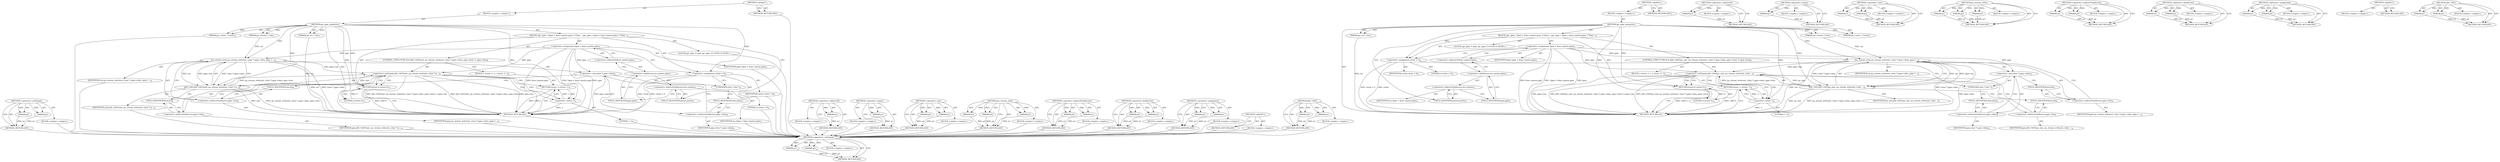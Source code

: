digraph "JAS_CAST" {
vulnerable_92 [label=<(METHOD,&lt;operator&gt;.notEquals)>];
vulnerable_93 [label=<(PARAM,p1)>];
vulnerable_94 [label=<(PARAM,p2)>];
vulnerable_95 [label=<(BLOCK,&lt;empty&gt;,&lt;empty&gt;)>];
vulnerable_96 [label=<(METHOD_RETURN,ANY)>];
vulnerable_6 [label=<(METHOD,&lt;global&gt;)<SUB>1</SUB>>];
vulnerable_7 [label=<(BLOCK,&lt;empty&gt;,&lt;empty&gt;)<SUB>1</SUB>>];
vulnerable_8 [label=<(METHOD,jpc_ppm_putparms)<SUB>1</SUB>>];
vulnerable_9 [label=<(PARAM,jpc_ms_t *ms)<SUB>1</SUB>>];
vulnerable_10 [label=<(PARAM,jpc_cstate_t *cstate)<SUB>1</SUB>>];
vulnerable_11 [label=<(PARAM,jas_stream_t *out)<SUB>1</SUB>>];
vulnerable_12 [label=<(BLOCK,{
	jpc_ppm_t *ppm = &amp;ms-&gt;parms.ppm;

 	/* Elimi...,{
	jpc_ppm_t *ppm = &amp;ms-&gt;parms.ppm;

 	/* Elimi...)<SUB>2</SUB>>];
vulnerable_13 [label="<(LOCAL,jpc_ppm_t* ppm: jpc_ppm_t*)<SUB>3</SUB>>"];
vulnerable_14 [label=<(&lt;operator&gt;.assignment,*ppm = &amp;ms-&gt;parms.ppm)<SUB>3</SUB>>];
vulnerable_15 [label=<(IDENTIFIER,ppm,*ppm = &amp;ms-&gt;parms.ppm)<SUB>3</SUB>>];
vulnerable_16 [label=<(&lt;operator&gt;.addressOf,&amp;ms-&gt;parms.ppm)<SUB>3</SUB>>];
vulnerable_17 [label=<(&lt;operator&gt;.fieldAccess,ms-&gt;parms.ppm)<SUB>3</SUB>>];
vulnerable_18 [label=<(&lt;operator&gt;.indirectFieldAccess,ms-&gt;parms)<SUB>3</SUB>>];
vulnerable_19 [label=<(IDENTIFIER,ms,*ppm = &amp;ms-&gt;parms.ppm)<SUB>3</SUB>>];
vulnerable_20 [label=<(FIELD_IDENTIFIER,parms,parms)<SUB>3</SUB>>];
vulnerable_21 [label=<(FIELD_IDENTIFIER,ppm,ppm)<SUB>3</SUB>>];
vulnerable_22 [label=<(&lt;operator&gt;.assignment,cstate = 0)<SUB>6</SUB>>];
vulnerable_23 [label=<(IDENTIFIER,cstate,cstate = 0)<SUB>6</SUB>>];
vulnerable_24 [label=<(LITERAL,0,cstate = 0)<SUB>6</SUB>>];
vulnerable_25 [label=<(CONTROL_STRUCTURE,IF,if (JAS_CAST(uint, jas_stream_write(out, (char *) ppm-&gt;data, ppm-&gt;len)) != ppm-&gt;len))<SUB>8</SUB>>];
vulnerable_26 [label=<(&lt;operator&gt;.notEquals,JAS_CAST(uint, jas_stream_write(out, (char *) p...)<SUB>8</SUB>>];
vulnerable_27 [label=<(JAS_CAST,JAS_CAST(uint, jas_stream_write(out, (char *) p...)<SUB>8</SUB>>];
vulnerable_28 [label=<(IDENTIFIER,uint,JAS_CAST(uint, jas_stream_write(out, (char *) p...)<SUB>8</SUB>>];
vulnerable_29 [label=<(jas_stream_write,jas_stream_write(out, (char *) ppm-&gt;data, ppm-&gt;...)<SUB>8</SUB>>];
vulnerable_30 [label=<(IDENTIFIER,out,jas_stream_write(out, (char *) ppm-&gt;data, ppm-&gt;...)<SUB>8</SUB>>];
vulnerable_31 [label=<(&lt;operator&gt;.cast,(char *) ppm-&gt;data)<SUB>8</SUB>>];
vulnerable_32 [label=<(UNKNOWN,char *,char *)<SUB>8</SUB>>];
vulnerable_33 [label=<(&lt;operator&gt;.indirectFieldAccess,ppm-&gt;data)<SUB>8</SUB>>];
vulnerable_34 [label=<(IDENTIFIER,ppm,(char *) ppm-&gt;data)<SUB>8</SUB>>];
vulnerable_35 [label=<(FIELD_IDENTIFIER,data,data)<SUB>8</SUB>>];
vulnerable_36 [label=<(&lt;operator&gt;.indirectFieldAccess,ppm-&gt;len)<SUB>8</SUB>>];
vulnerable_37 [label=<(IDENTIFIER,ppm,jas_stream_write(out, (char *) ppm-&gt;data, ppm-&gt;...)<SUB>8</SUB>>];
vulnerable_38 [label=<(FIELD_IDENTIFIER,len,len)<SUB>8</SUB>>];
vulnerable_39 [label=<(&lt;operator&gt;.indirectFieldAccess,ppm-&gt;len)<SUB>8</SUB>>];
vulnerable_40 [label=<(IDENTIFIER,ppm,JAS_CAST(uint, jas_stream_write(out, (char *) p...)<SUB>8</SUB>>];
vulnerable_41 [label=<(FIELD_IDENTIFIER,len,len)<SUB>8</SUB>>];
vulnerable_42 [label=<(BLOCK,{
 		return -1;
 	},{
 		return -1;
 	})<SUB>8</SUB>>];
vulnerable_43 [label=<(RETURN,return -1;,return -1;)<SUB>9</SUB>>];
vulnerable_44 [label=<(&lt;operator&gt;.minus,-1)<SUB>9</SUB>>];
vulnerable_45 [label=<(LITERAL,1,-1)<SUB>9</SUB>>];
vulnerable_46 [label=<(RETURN,return 0;,return 0;)<SUB>11</SUB>>];
vulnerable_47 [label=<(LITERAL,0,return 0;)<SUB>11</SUB>>];
vulnerable_48 [label=<(METHOD_RETURN,int)<SUB>1</SUB>>];
vulnerable_50 [label=<(METHOD_RETURN,ANY)<SUB>1</SUB>>];
vulnerable_78 [label=<(METHOD,&lt;operator&gt;.addressOf)>];
vulnerable_79 [label=<(PARAM,p1)>];
vulnerable_80 [label=<(BLOCK,&lt;empty&gt;,&lt;empty&gt;)>];
vulnerable_81 [label=<(METHOD_RETURN,ANY)>];
vulnerable_113 [label=<(METHOD,&lt;operator&gt;.minus)>];
vulnerable_114 [label=<(PARAM,p1)>];
vulnerable_115 [label=<(BLOCK,&lt;empty&gt;,&lt;empty&gt;)>];
vulnerable_116 [label=<(METHOD_RETURN,ANY)>];
vulnerable_108 [label=<(METHOD,&lt;operator&gt;.cast)>];
vulnerable_109 [label=<(PARAM,p1)>];
vulnerable_110 [label=<(PARAM,p2)>];
vulnerable_111 [label=<(BLOCK,&lt;empty&gt;,&lt;empty&gt;)>];
vulnerable_112 [label=<(METHOD_RETURN,ANY)>];
vulnerable_102 [label=<(METHOD,jas_stream_write)>];
vulnerable_103 [label=<(PARAM,p1)>];
vulnerable_104 [label=<(PARAM,p2)>];
vulnerable_105 [label=<(PARAM,p3)>];
vulnerable_106 [label=<(BLOCK,&lt;empty&gt;,&lt;empty&gt;)>];
vulnerable_107 [label=<(METHOD_RETURN,ANY)>];
vulnerable_87 [label=<(METHOD,&lt;operator&gt;.indirectFieldAccess)>];
vulnerable_88 [label=<(PARAM,p1)>];
vulnerable_89 [label=<(PARAM,p2)>];
vulnerable_90 [label=<(BLOCK,&lt;empty&gt;,&lt;empty&gt;)>];
vulnerable_91 [label=<(METHOD_RETURN,ANY)>];
vulnerable_82 [label=<(METHOD,&lt;operator&gt;.fieldAccess)>];
vulnerable_83 [label=<(PARAM,p1)>];
vulnerable_84 [label=<(PARAM,p2)>];
vulnerable_85 [label=<(BLOCK,&lt;empty&gt;,&lt;empty&gt;)>];
vulnerable_86 [label=<(METHOD_RETURN,ANY)>];
vulnerable_73 [label=<(METHOD,&lt;operator&gt;.assignment)>];
vulnerable_74 [label=<(PARAM,p1)>];
vulnerable_75 [label=<(PARAM,p2)>];
vulnerable_76 [label=<(BLOCK,&lt;empty&gt;,&lt;empty&gt;)>];
vulnerable_77 [label=<(METHOD_RETURN,ANY)>];
vulnerable_67 [label=<(METHOD,&lt;global&gt;)<SUB>1</SUB>>];
vulnerable_68 [label=<(BLOCK,&lt;empty&gt;,&lt;empty&gt;)>];
vulnerable_69 [label=<(METHOD_RETURN,ANY)>];
vulnerable_97 [label=<(METHOD,JAS_CAST)>];
vulnerable_98 [label=<(PARAM,p1)>];
vulnerable_99 [label=<(PARAM,p2)>];
vulnerable_100 [label=<(BLOCK,&lt;empty&gt;,&lt;empty&gt;)>];
vulnerable_101 [label=<(METHOD_RETURN,ANY)>];
fixed_92 [label=<(METHOD,&lt;operator&gt;.notEquals)>];
fixed_93 [label=<(PARAM,p1)>];
fixed_94 [label=<(PARAM,p2)>];
fixed_95 [label=<(BLOCK,&lt;empty&gt;,&lt;empty&gt;)>];
fixed_96 [label=<(METHOD_RETURN,ANY)>];
fixed_6 [label=<(METHOD,&lt;global&gt;)<SUB>1</SUB>>];
fixed_7 [label=<(BLOCK,&lt;empty&gt;,&lt;empty&gt;)<SUB>1</SUB>>];
fixed_8 [label=<(METHOD,jpc_ppm_putparms)<SUB>1</SUB>>];
fixed_9 [label=<(PARAM,jpc_ms_t *ms)<SUB>1</SUB>>];
fixed_10 [label=<(PARAM,jpc_cstate_t *cstate)<SUB>1</SUB>>];
fixed_11 [label=<(PARAM,jas_stream_t *out)<SUB>1</SUB>>];
fixed_12 [label=<(BLOCK,{
	jpc_ppm_t *ppm = &amp;ms-&gt;parms.ppm;

 	/* Elimi...,{
	jpc_ppm_t *ppm = &amp;ms-&gt;parms.ppm;

 	/* Elimi...)<SUB>2</SUB>>];
fixed_13 [label="<(LOCAL,jpc_ppm_t* ppm: jpc_ppm_t*)<SUB>3</SUB>>"];
fixed_14 [label=<(&lt;operator&gt;.assignment,*ppm = &amp;ms-&gt;parms.ppm)<SUB>3</SUB>>];
fixed_15 [label=<(IDENTIFIER,ppm,*ppm = &amp;ms-&gt;parms.ppm)<SUB>3</SUB>>];
fixed_16 [label=<(&lt;operator&gt;.addressOf,&amp;ms-&gt;parms.ppm)<SUB>3</SUB>>];
fixed_17 [label=<(&lt;operator&gt;.fieldAccess,ms-&gt;parms.ppm)<SUB>3</SUB>>];
fixed_18 [label=<(&lt;operator&gt;.indirectFieldAccess,ms-&gt;parms)<SUB>3</SUB>>];
fixed_19 [label=<(IDENTIFIER,ms,*ppm = &amp;ms-&gt;parms.ppm)<SUB>3</SUB>>];
fixed_20 [label=<(FIELD_IDENTIFIER,parms,parms)<SUB>3</SUB>>];
fixed_21 [label=<(FIELD_IDENTIFIER,ppm,ppm)<SUB>3</SUB>>];
fixed_22 [label=<(&lt;operator&gt;.assignment,cstate = 0)<SUB>6</SUB>>];
fixed_23 [label=<(IDENTIFIER,cstate,cstate = 0)<SUB>6</SUB>>];
fixed_24 [label=<(LITERAL,0,cstate = 0)<SUB>6</SUB>>];
fixed_25 [label=<(CONTROL_STRUCTURE,IF,if (JAS_CAST(jas_uint, jas_stream_write(out, (char *) ppm-&gt;data, ppm-&gt;len)) != ppm-&gt;len))<SUB>8</SUB>>];
fixed_26 [label=<(&lt;operator&gt;.notEquals,JAS_CAST(jas_uint, jas_stream_write(out, (char ...)<SUB>8</SUB>>];
fixed_27 [label=<(JAS_CAST,JAS_CAST(jas_uint, jas_stream_write(out, (char ...)<SUB>8</SUB>>];
fixed_28 [label=<(IDENTIFIER,jas_uint,JAS_CAST(jas_uint, jas_stream_write(out, (char ...)<SUB>8</SUB>>];
fixed_29 [label=<(jas_stream_write,jas_stream_write(out, (char *) ppm-&gt;data, ppm-&gt;...)<SUB>8</SUB>>];
fixed_30 [label=<(IDENTIFIER,out,jas_stream_write(out, (char *) ppm-&gt;data, ppm-&gt;...)<SUB>8</SUB>>];
fixed_31 [label=<(&lt;operator&gt;.cast,(char *) ppm-&gt;data)<SUB>8</SUB>>];
fixed_32 [label=<(UNKNOWN,char *,char *)<SUB>8</SUB>>];
fixed_33 [label=<(&lt;operator&gt;.indirectFieldAccess,ppm-&gt;data)<SUB>8</SUB>>];
fixed_34 [label=<(IDENTIFIER,ppm,(char *) ppm-&gt;data)<SUB>8</SUB>>];
fixed_35 [label=<(FIELD_IDENTIFIER,data,data)<SUB>8</SUB>>];
fixed_36 [label=<(&lt;operator&gt;.indirectFieldAccess,ppm-&gt;len)<SUB>8</SUB>>];
fixed_37 [label=<(IDENTIFIER,ppm,jas_stream_write(out, (char *) ppm-&gt;data, ppm-&gt;...)<SUB>8</SUB>>];
fixed_38 [label=<(FIELD_IDENTIFIER,len,len)<SUB>8</SUB>>];
fixed_39 [label=<(&lt;operator&gt;.indirectFieldAccess,ppm-&gt;len)<SUB>8</SUB>>];
fixed_40 [label=<(IDENTIFIER,ppm,JAS_CAST(jas_uint, jas_stream_write(out, (char ...)<SUB>8</SUB>>];
fixed_41 [label=<(FIELD_IDENTIFIER,len,len)<SUB>8</SUB>>];
fixed_42 [label=<(BLOCK,{
 		return -1;
 	},{
 		return -1;
 	})<SUB>8</SUB>>];
fixed_43 [label=<(RETURN,return -1;,return -1;)<SUB>9</SUB>>];
fixed_44 [label=<(&lt;operator&gt;.minus,-1)<SUB>9</SUB>>];
fixed_45 [label=<(LITERAL,1,-1)<SUB>9</SUB>>];
fixed_46 [label=<(RETURN,return 0;,return 0;)<SUB>11</SUB>>];
fixed_47 [label=<(LITERAL,0,return 0;)<SUB>11</SUB>>];
fixed_48 [label=<(METHOD_RETURN,int)<SUB>1</SUB>>];
fixed_50 [label=<(METHOD_RETURN,ANY)<SUB>1</SUB>>];
fixed_78 [label=<(METHOD,&lt;operator&gt;.addressOf)>];
fixed_79 [label=<(PARAM,p1)>];
fixed_80 [label=<(BLOCK,&lt;empty&gt;,&lt;empty&gt;)>];
fixed_81 [label=<(METHOD_RETURN,ANY)>];
fixed_113 [label=<(METHOD,&lt;operator&gt;.minus)>];
fixed_114 [label=<(PARAM,p1)>];
fixed_115 [label=<(BLOCK,&lt;empty&gt;,&lt;empty&gt;)>];
fixed_116 [label=<(METHOD_RETURN,ANY)>];
fixed_108 [label=<(METHOD,&lt;operator&gt;.cast)>];
fixed_109 [label=<(PARAM,p1)>];
fixed_110 [label=<(PARAM,p2)>];
fixed_111 [label=<(BLOCK,&lt;empty&gt;,&lt;empty&gt;)>];
fixed_112 [label=<(METHOD_RETURN,ANY)>];
fixed_102 [label=<(METHOD,jas_stream_write)>];
fixed_103 [label=<(PARAM,p1)>];
fixed_104 [label=<(PARAM,p2)>];
fixed_105 [label=<(PARAM,p3)>];
fixed_106 [label=<(BLOCK,&lt;empty&gt;,&lt;empty&gt;)>];
fixed_107 [label=<(METHOD_RETURN,ANY)>];
fixed_87 [label=<(METHOD,&lt;operator&gt;.indirectFieldAccess)>];
fixed_88 [label=<(PARAM,p1)>];
fixed_89 [label=<(PARAM,p2)>];
fixed_90 [label=<(BLOCK,&lt;empty&gt;,&lt;empty&gt;)>];
fixed_91 [label=<(METHOD_RETURN,ANY)>];
fixed_82 [label=<(METHOD,&lt;operator&gt;.fieldAccess)>];
fixed_83 [label=<(PARAM,p1)>];
fixed_84 [label=<(PARAM,p2)>];
fixed_85 [label=<(BLOCK,&lt;empty&gt;,&lt;empty&gt;)>];
fixed_86 [label=<(METHOD_RETURN,ANY)>];
fixed_73 [label=<(METHOD,&lt;operator&gt;.assignment)>];
fixed_74 [label=<(PARAM,p1)>];
fixed_75 [label=<(PARAM,p2)>];
fixed_76 [label=<(BLOCK,&lt;empty&gt;,&lt;empty&gt;)>];
fixed_77 [label=<(METHOD_RETURN,ANY)>];
fixed_67 [label=<(METHOD,&lt;global&gt;)<SUB>1</SUB>>];
fixed_68 [label=<(BLOCK,&lt;empty&gt;,&lt;empty&gt;)>];
fixed_69 [label=<(METHOD_RETURN,ANY)>];
fixed_97 [label=<(METHOD,JAS_CAST)>];
fixed_98 [label=<(PARAM,p1)>];
fixed_99 [label=<(PARAM,p2)>];
fixed_100 [label=<(BLOCK,&lt;empty&gt;,&lt;empty&gt;)>];
fixed_101 [label=<(METHOD_RETURN,ANY)>];
vulnerable_92 -> vulnerable_93  [key=0, label="AST: "];
vulnerable_92 -> vulnerable_93  [key=1, label="DDG: "];
vulnerable_92 -> vulnerable_95  [key=0, label="AST: "];
vulnerable_92 -> vulnerable_94  [key=0, label="AST: "];
vulnerable_92 -> vulnerable_94  [key=1, label="DDG: "];
vulnerable_92 -> vulnerable_96  [key=0, label="AST: "];
vulnerable_92 -> vulnerable_96  [key=1, label="CFG: "];
vulnerable_93 -> vulnerable_96  [key=0, label="DDG: p1"];
vulnerable_94 -> vulnerable_96  [key=0, label="DDG: p2"];
vulnerable_95 -> fixed_92  [key=0];
vulnerable_96 -> fixed_92  [key=0];
vulnerable_6 -> vulnerable_7  [key=0, label="AST: "];
vulnerable_6 -> vulnerable_50  [key=0, label="AST: "];
vulnerable_6 -> vulnerable_50  [key=1, label="CFG: "];
vulnerable_7 -> vulnerable_8  [key=0, label="AST: "];
vulnerable_8 -> vulnerable_9  [key=0, label="AST: "];
vulnerable_8 -> vulnerable_9  [key=1, label="DDG: "];
vulnerable_8 -> vulnerable_10  [key=0, label="AST: "];
vulnerable_8 -> vulnerable_10  [key=1, label="DDG: "];
vulnerable_8 -> vulnerable_11  [key=0, label="AST: "];
vulnerable_8 -> vulnerable_11  [key=1, label="DDG: "];
vulnerable_8 -> vulnerable_12  [key=0, label="AST: "];
vulnerable_8 -> vulnerable_48  [key=0, label="AST: "];
vulnerable_8 -> vulnerable_20  [key=0, label="CFG: "];
vulnerable_8 -> vulnerable_22  [key=0, label="DDG: "];
vulnerable_8 -> vulnerable_46  [key=0, label="DDG: "];
vulnerable_8 -> vulnerable_47  [key=0, label="DDG: "];
vulnerable_8 -> vulnerable_27  [key=0, label="DDG: "];
vulnerable_8 -> vulnerable_29  [key=0, label="DDG: "];
vulnerable_8 -> vulnerable_44  [key=0, label="DDG: "];
vulnerable_9 -> vulnerable_48  [key=0, label="DDG: ms"];
vulnerable_10 -> fixed_92  [key=0];
vulnerable_11 -> vulnerable_29  [key=0, label="DDG: out"];
vulnerable_12 -> vulnerable_13  [key=0, label="AST: "];
vulnerable_12 -> vulnerable_14  [key=0, label="AST: "];
vulnerable_12 -> vulnerable_22  [key=0, label="AST: "];
vulnerable_12 -> vulnerable_25  [key=0, label="AST: "];
vulnerable_12 -> vulnerable_46  [key=0, label="AST: "];
vulnerable_13 -> fixed_92  [key=0];
vulnerable_14 -> vulnerable_15  [key=0, label="AST: "];
vulnerable_14 -> vulnerable_16  [key=0, label="AST: "];
vulnerable_14 -> vulnerable_22  [key=0, label="CFG: "];
vulnerable_14 -> vulnerable_48  [key=0, label="DDG: ppm"];
vulnerable_14 -> vulnerable_48  [key=1, label="DDG: &amp;ms-&gt;parms.ppm"];
vulnerable_14 -> vulnerable_48  [key=2, label="DDG: *ppm = &amp;ms-&gt;parms.ppm"];
vulnerable_14 -> vulnerable_26  [key=0, label="DDG: ppm"];
vulnerable_14 -> vulnerable_29  [key=0, label="DDG: ppm"];
vulnerable_14 -> vulnerable_31  [key=0, label="DDG: ppm"];
vulnerable_15 -> fixed_92  [key=0];
vulnerable_16 -> vulnerable_17  [key=0, label="AST: "];
vulnerable_16 -> vulnerable_14  [key=0, label="CFG: "];
vulnerable_17 -> vulnerable_18  [key=0, label="AST: "];
vulnerable_17 -> vulnerable_21  [key=0, label="AST: "];
vulnerable_17 -> vulnerable_16  [key=0, label="CFG: "];
vulnerable_18 -> vulnerable_19  [key=0, label="AST: "];
vulnerable_18 -> vulnerable_20  [key=0, label="AST: "];
vulnerable_18 -> vulnerable_21  [key=0, label="CFG: "];
vulnerable_19 -> fixed_92  [key=0];
vulnerable_20 -> vulnerable_18  [key=0, label="CFG: "];
vulnerable_21 -> vulnerable_17  [key=0, label="CFG: "];
vulnerable_22 -> vulnerable_23  [key=0, label="AST: "];
vulnerable_22 -> vulnerable_24  [key=0, label="AST: "];
vulnerable_22 -> vulnerable_32  [key=0, label="CFG: "];
vulnerable_22 -> vulnerable_48  [key=0, label="DDG: cstate"];
vulnerable_22 -> vulnerable_48  [key=1, label="DDG: cstate = 0"];
vulnerable_23 -> fixed_92  [key=0];
vulnerable_24 -> fixed_92  [key=0];
vulnerable_25 -> vulnerable_26  [key=0, label="AST: "];
vulnerable_25 -> vulnerable_42  [key=0, label="AST: "];
vulnerable_26 -> vulnerable_27  [key=0, label="AST: "];
vulnerable_26 -> vulnerable_39  [key=0, label="AST: "];
vulnerable_26 -> vulnerable_44  [key=0, label="CFG: "];
vulnerable_26 -> vulnerable_44  [key=1, label="CDG: "];
vulnerable_26 -> vulnerable_46  [key=0, label="CFG: "];
vulnerable_26 -> vulnerable_46  [key=1, label="CDG: "];
vulnerable_26 -> vulnerable_48  [key=0, label="DDG: JAS_CAST(uint, jas_stream_write(out, (char *) ppm-&gt;data, ppm-&gt;len))"];
vulnerable_26 -> vulnerable_48  [key=1, label="DDG: ppm-&gt;len"];
vulnerable_26 -> vulnerable_48  [key=2, label="DDG: JAS_CAST(uint, jas_stream_write(out, (char *) ppm-&gt;data, ppm-&gt;len)) != ppm-&gt;len"];
vulnerable_26 -> vulnerable_43  [key=0, label="CDG: "];
vulnerable_27 -> vulnerable_28  [key=0, label="AST: "];
vulnerable_27 -> vulnerable_29  [key=0, label="AST: "];
vulnerable_27 -> vulnerable_41  [key=0, label="CFG: "];
vulnerable_27 -> vulnerable_48  [key=0, label="DDG: jas_stream_write(out, (char *) ppm-&gt;data, ppm-&gt;len)"];
vulnerable_27 -> vulnerable_48  [key=1, label="DDG: uint"];
vulnerable_27 -> vulnerable_26  [key=0, label="DDG: uint"];
vulnerable_27 -> vulnerable_26  [key=1, label="DDG: jas_stream_write(out, (char *) ppm-&gt;data, ppm-&gt;len)"];
vulnerable_28 -> fixed_92  [key=0];
vulnerable_29 -> vulnerable_30  [key=0, label="AST: "];
vulnerable_29 -> vulnerable_31  [key=0, label="AST: "];
vulnerable_29 -> vulnerable_36  [key=0, label="AST: "];
vulnerable_29 -> vulnerable_27  [key=0, label="CFG: "];
vulnerable_29 -> vulnerable_27  [key=1, label="DDG: out"];
vulnerable_29 -> vulnerable_27  [key=2, label="DDG: (char *) ppm-&gt;data"];
vulnerable_29 -> vulnerable_27  [key=3, label="DDG: ppm-&gt;len"];
vulnerable_29 -> vulnerable_48  [key=0, label="DDG: out"];
vulnerable_29 -> vulnerable_48  [key=1, label="DDG: (char *) ppm-&gt;data"];
vulnerable_29 -> vulnerable_26  [key=0, label="DDG: ppm-&gt;len"];
vulnerable_30 -> fixed_92  [key=0];
vulnerable_31 -> vulnerable_32  [key=0, label="AST: "];
vulnerable_31 -> vulnerable_33  [key=0, label="AST: "];
vulnerable_31 -> vulnerable_38  [key=0, label="CFG: "];
vulnerable_31 -> vulnerable_48  [key=0, label="DDG: ppm-&gt;data"];
vulnerable_32 -> vulnerable_35  [key=0, label="CFG: "];
vulnerable_33 -> vulnerable_34  [key=0, label="AST: "];
vulnerable_33 -> vulnerable_35  [key=0, label="AST: "];
vulnerable_33 -> vulnerable_31  [key=0, label="CFG: "];
vulnerable_34 -> fixed_92  [key=0];
vulnerable_35 -> vulnerable_33  [key=0, label="CFG: "];
vulnerable_36 -> vulnerable_37  [key=0, label="AST: "];
vulnerable_36 -> vulnerable_38  [key=0, label="AST: "];
vulnerable_36 -> vulnerable_29  [key=0, label="CFG: "];
vulnerable_37 -> fixed_92  [key=0];
vulnerable_38 -> vulnerable_36  [key=0, label="CFG: "];
vulnerable_39 -> vulnerable_40  [key=0, label="AST: "];
vulnerable_39 -> vulnerable_41  [key=0, label="AST: "];
vulnerable_39 -> vulnerable_26  [key=0, label="CFG: "];
vulnerable_40 -> fixed_92  [key=0];
vulnerable_41 -> vulnerable_39  [key=0, label="CFG: "];
vulnerable_42 -> vulnerable_43  [key=0, label="AST: "];
vulnerable_43 -> vulnerable_44  [key=0, label="AST: "];
vulnerable_43 -> vulnerable_48  [key=0, label="CFG: "];
vulnerable_43 -> vulnerable_48  [key=1, label="DDG: &lt;RET&gt;"];
vulnerable_44 -> vulnerable_45  [key=0, label="AST: "];
vulnerable_44 -> vulnerable_43  [key=0, label="CFG: "];
vulnerable_44 -> vulnerable_43  [key=1, label="DDG: -1"];
vulnerable_44 -> vulnerable_48  [key=0, label="DDG: -1"];
vulnerable_45 -> fixed_92  [key=0];
vulnerable_46 -> vulnerable_47  [key=0, label="AST: "];
vulnerable_46 -> vulnerable_48  [key=0, label="CFG: "];
vulnerable_46 -> vulnerable_48  [key=1, label="DDG: &lt;RET&gt;"];
vulnerable_47 -> vulnerable_46  [key=0, label="DDG: 0"];
vulnerable_48 -> fixed_92  [key=0];
vulnerable_50 -> fixed_92  [key=0];
vulnerable_78 -> vulnerable_79  [key=0, label="AST: "];
vulnerable_78 -> vulnerable_79  [key=1, label="DDG: "];
vulnerable_78 -> vulnerable_80  [key=0, label="AST: "];
vulnerable_78 -> vulnerable_81  [key=0, label="AST: "];
vulnerable_78 -> vulnerable_81  [key=1, label="CFG: "];
vulnerable_79 -> vulnerable_81  [key=0, label="DDG: p1"];
vulnerable_80 -> fixed_92  [key=0];
vulnerable_81 -> fixed_92  [key=0];
vulnerable_113 -> vulnerable_114  [key=0, label="AST: "];
vulnerable_113 -> vulnerable_114  [key=1, label="DDG: "];
vulnerable_113 -> vulnerable_115  [key=0, label="AST: "];
vulnerable_113 -> vulnerable_116  [key=0, label="AST: "];
vulnerable_113 -> vulnerable_116  [key=1, label="CFG: "];
vulnerable_114 -> vulnerable_116  [key=0, label="DDG: p1"];
vulnerable_115 -> fixed_92  [key=0];
vulnerable_116 -> fixed_92  [key=0];
vulnerable_108 -> vulnerable_109  [key=0, label="AST: "];
vulnerable_108 -> vulnerable_109  [key=1, label="DDG: "];
vulnerable_108 -> vulnerable_111  [key=0, label="AST: "];
vulnerable_108 -> vulnerable_110  [key=0, label="AST: "];
vulnerable_108 -> vulnerable_110  [key=1, label="DDG: "];
vulnerable_108 -> vulnerable_112  [key=0, label="AST: "];
vulnerable_108 -> vulnerable_112  [key=1, label="CFG: "];
vulnerable_109 -> vulnerable_112  [key=0, label="DDG: p1"];
vulnerable_110 -> vulnerable_112  [key=0, label="DDG: p2"];
vulnerable_111 -> fixed_92  [key=0];
vulnerable_112 -> fixed_92  [key=0];
vulnerable_102 -> vulnerable_103  [key=0, label="AST: "];
vulnerable_102 -> vulnerable_103  [key=1, label="DDG: "];
vulnerable_102 -> vulnerable_106  [key=0, label="AST: "];
vulnerable_102 -> vulnerable_104  [key=0, label="AST: "];
vulnerable_102 -> vulnerable_104  [key=1, label="DDG: "];
vulnerable_102 -> vulnerable_107  [key=0, label="AST: "];
vulnerable_102 -> vulnerable_107  [key=1, label="CFG: "];
vulnerable_102 -> vulnerable_105  [key=0, label="AST: "];
vulnerable_102 -> vulnerable_105  [key=1, label="DDG: "];
vulnerable_103 -> vulnerable_107  [key=0, label="DDG: p1"];
vulnerable_104 -> vulnerable_107  [key=0, label="DDG: p2"];
vulnerable_105 -> vulnerable_107  [key=0, label="DDG: p3"];
vulnerable_106 -> fixed_92  [key=0];
vulnerable_107 -> fixed_92  [key=0];
vulnerable_87 -> vulnerable_88  [key=0, label="AST: "];
vulnerable_87 -> vulnerable_88  [key=1, label="DDG: "];
vulnerable_87 -> vulnerable_90  [key=0, label="AST: "];
vulnerable_87 -> vulnerable_89  [key=0, label="AST: "];
vulnerable_87 -> vulnerable_89  [key=1, label="DDG: "];
vulnerable_87 -> vulnerable_91  [key=0, label="AST: "];
vulnerable_87 -> vulnerable_91  [key=1, label="CFG: "];
vulnerable_88 -> vulnerable_91  [key=0, label="DDG: p1"];
vulnerable_89 -> vulnerable_91  [key=0, label="DDG: p2"];
vulnerable_90 -> fixed_92  [key=0];
vulnerable_91 -> fixed_92  [key=0];
vulnerable_82 -> vulnerable_83  [key=0, label="AST: "];
vulnerable_82 -> vulnerable_83  [key=1, label="DDG: "];
vulnerable_82 -> vulnerable_85  [key=0, label="AST: "];
vulnerable_82 -> vulnerable_84  [key=0, label="AST: "];
vulnerable_82 -> vulnerable_84  [key=1, label="DDG: "];
vulnerable_82 -> vulnerable_86  [key=0, label="AST: "];
vulnerable_82 -> vulnerable_86  [key=1, label="CFG: "];
vulnerable_83 -> vulnerable_86  [key=0, label="DDG: p1"];
vulnerable_84 -> vulnerable_86  [key=0, label="DDG: p2"];
vulnerable_85 -> fixed_92  [key=0];
vulnerable_86 -> fixed_92  [key=0];
vulnerable_73 -> vulnerable_74  [key=0, label="AST: "];
vulnerable_73 -> vulnerable_74  [key=1, label="DDG: "];
vulnerable_73 -> vulnerable_76  [key=0, label="AST: "];
vulnerable_73 -> vulnerable_75  [key=0, label="AST: "];
vulnerable_73 -> vulnerable_75  [key=1, label="DDG: "];
vulnerable_73 -> vulnerable_77  [key=0, label="AST: "];
vulnerable_73 -> vulnerable_77  [key=1, label="CFG: "];
vulnerable_74 -> vulnerable_77  [key=0, label="DDG: p1"];
vulnerable_75 -> vulnerable_77  [key=0, label="DDG: p2"];
vulnerable_76 -> fixed_92  [key=0];
vulnerable_77 -> fixed_92  [key=0];
vulnerable_67 -> vulnerable_68  [key=0, label="AST: "];
vulnerable_67 -> vulnerable_69  [key=0, label="AST: "];
vulnerable_67 -> vulnerable_69  [key=1, label="CFG: "];
vulnerable_68 -> fixed_92  [key=0];
vulnerable_69 -> fixed_92  [key=0];
vulnerable_97 -> vulnerable_98  [key=0, label="AST: "];
vulnerable_97 -> vulnerable_98  [key=1, label="DDG: "];
vulnerable_97 -> vulnerable_100  [key=0, label="AST: "];
vulnerable_97 -> vulnerable_99  [key=0, label="AST: "];
vulnerable_97 -> vulnerable_99  [key=1, label="DDG: "];
vulnerable_97 -> vulnerable_101  [key=0, label="AST: "];
vulnerable_97 -> vulnerable_101  [key=1, label="CFG: "];
vulnerable_98 -> vulnerable_101  [key=0, label="DDG: p1"];
vulnerable_99 -> vulnerable_101  [key=0, label="DDG: p2"];
vulnerable_100 -> fixed_92  [key=0];
vulnerable_101 -> fixed_92  [key=0];
fixed_92 -> fixed_93  [key=0, label="AST: "];
fixed_92 -> fixed_93  [key=1, label="DDG: "];
fixed_92 -> fixed_95  [key=0, label="AST: "];
fixed_92 -> fixed_94  [key=0, label="AST: "];
fixed_92 -> fixed_94  [key=1, label="DDG: "];
fixed_92 -> fixed_96  [key=0, label="AST: "];
fixed_92 -> fixed_96  [key=1, label="CFG: "];
fixed_93 -> fixed_96  [key=0, label="DDG: p1"];
fixed_94 -> fixed_96  [key=0, label="DDG: p2"];
fixed_6 -> fixed_7  [key=0, label="AST: "];
fixed_6 -> fixed_50  [key=0, label="AST: "];
fixed_6 -> fixed_50  [key=1, label="CFG: "];
fixed_7 -> fixed_8  [key=0, label="AST: "];
fixed_8 -> fixed_9  [key=0, label="AST: "];
fixed_8 -> fixed_9  [key=1, label="DDG: "];
fixed_8 -> fixed_10  [key=0, label="AST: "];
fixed_8 -> fixed_10  [key=1, label="DDG: "];
fixed_8 -> fixed_11  [key=0, label="AST: "];
fixed_8 -> fixed_11  [key=1, label="DDG: "];
fixed_8 -> fixed_12  [key=0, label="AST: "];
fixed_8 -> fixed_48  [key=0, label="AST: "];
fixed_8 -> fixed_20  [key=0, label="CFG: "];
fixed_8 -> fixed_22  [key=0, label="DDG: "];
fixed_8 -> fixed_46  [key=0, label="DDG: "];
fixed_8 -> fixed_47  [key=0, label="DDG: "];
fixed_8 -> fixed_27  [key=0, label="DDG: "];
fixed_8 -> fixed_29  [key=0, label="DDG: "];
fixed_8 -> fixed_44  [key=0, label="DDG: "];
fixed_9 -> fixed_48  [key=0, label="DDG: ms"];
fixed_11 -> fixed_29  [key=0, label="DDG: out"];
fixed_12 -> fixed_13  [key=0, label="AST: "];
fixed_12 -> fixed_14  [key=0, label="AST: "];
fixed_12 -> fixed_22  [key=0, label="AST: "];
fixed_12 -> fixed_25  [key=0, label="AST: "];
fixed_12 -> fixed_46  [key=0, label="AST: "];
fixed_14 -> fixed_15  [key=0, label="AST: "];
fixed_14 -> fixed_16  [key=0, label="AST: "];
fixed_14 -> fixed_22  [key=0, label="CFG: "];
fixed_14 -> fixed_48  [key=0, label="DDG: ppm"];
fixed_14 -> fixed_48  [key=1, label="DDG: &amp;ms-&gt;parms.ppm"];
fixed_14 -> fixed_48  [key=2, label="DDG: *ppm = &amp;ms-&gt;parms.ppm"];
fixed_14 -> fixed_26  [key=0, label="DDG: ppm"];
fixed_14 -> fixed_29  [key=0, label="DDG: ppm"];
fixed_14 -> fixed_31  [key=0, label="DDG: ppm"];
fixed_16 -> fixed_17  [key=0, label="AST: "];
fixed_16 -> fixed_14  [key=0, label="CFG: "];
fixed_17 -> fixed_18  [key=0, label="AST: "];
fixed_17 -> fixed_21  [key=0, label="AST: "];
fixed_17 -> fixed_16  [key=0, label="CFG: "];
fixed_18 -> fixed_19  [key=0, label="AST: "];
fixed_18 -> fixed_20  [key=0, label="AST: "];
fixed_18 -> fixed_21  [key=0, label="CFG: "];
fixed_20 -> fixed_18  [key=0, label="CFG: "];
fixed_21 -> fixed_17  [key=0, label="CFG: "];
fixed_22 -> fixed_23  [key=0, label="AST: "];
fixed_22 -> fixed_24  [key=0, label="AST: "];
fixed_22 -> fixed_32  [key=0, label="CFG: "];
fixed_22 -> fixed_48  [key=0, label="DDG: cstate"];
fixed_22 -> fixed_48  [key=1, label="DDG: cstate = 0"];
fixed_25 -> fixed_26  [key=0, label="AST: "];
fixed_25 -> fixed_42  [key=0, label="AST: "];
fixed_26 -> fixed_27  [key=0, label="AST: "];
fixed_26 -> fixed_39  [key=0, label="AST: "];
fixed_26 -> fixed_44  [key=0, label="CFG: "];
fixed_26 -> fixed_44  [key=1, label="CDG: "];
fixed_26 -> fixed_46  [key=0, label="CFG: "];
fixed_26 -> fixed_46  [key=1, label="CDG: "];
fixed_26 -> fixed_48  [key=0, label="DDG: JAS_CAST(jas_uint, jas_stream_write(out, (char *) ppm-&gt;data, ppm-&gt;len))"];
fixed_26 -> fixed_48  [key=1, label="DDG: ppm-&gt;len"];
fixed_26 -> fixed_48  [key=2, label="DDG: JAS_CAST(jas_uint, jas_stream_write(out, (char *) ppm-&gt;data, ppm-&gt;len)) != ppm-&gt;len"];
fixed_26 -> fixed_43  [key=0, label="CDG: "];
fixed_27 -> fixed_28  [key=0, label="AST: "];
fixed_27 -> fixed_29  [key=0, label="AST: "];
fixed_27 -> fixed_41  [key=0, label="CFG: "];
fixed_27 -> fixed_48  [key=0, label="DDG: jas_stream_write(out, (char *) ppm-&gt;data, ppm-&gt;len)"];
fixed_27 -> fixed_48  [key=1, label="DDG: jas_uint"];
fixed_27 -> fixed_26  [key=0, label="DDG: jas_uint"];
fixed_27 -> fixed_26  [key=1, label="DDG: jas_stream_write(out, (char *) ppm-&gt;data, ppm-&gt;len)"];
fixed_29 -> fixed_30  [key=0, label="AST: "];
fixed_29 -> fixed_31  [key=0, label="AST: "];
fixed_29 -> fixed_36  [key=0, label="AST: "];
fixed_29 -> fixed_27  [key=0, label="CFG: "];
fixed_29 -> fixed_27  [key=1, label="DDG: out"];
fixed_29 -> fixed_27  [key=2, label="DDG: (char *) ppm-&gt;data"];
fixed_29 -> fixed_27  [key=3, label="DDG: ppm-&gt;len"];
fixed_29 -> fixed_48  [key=0, label="DDG: out"];
fixed_29 -> fixed_48  [key=1, label="DDG: (char *) ppm-&gt;data"];
fixed_29 -> fixed_26  [key=0, label="DDG: ppm-&gt;len"];
fixed_31 -> fixed_32  [key=0, label="AST: "];
fixed_31 -> fixed_33  [key=0, label="AST: "];
fixed_31 -> fixed_38  [key=0, label="CFG: "];
fixed_31 -> fixed_48  [key=0, label="DDG: ppm-&gt;data"];
fixed_32 -> fixed_35  [key=0, label="CFG: "];
fixed_33 -> fixed_34  [key=0, label="AST: "];
fixed_33 -> fixed_35  [key=0, label="AST: "];
fixed_33 -> fixed_31  [key=0, label="CFG: "];
fixed_35 -> fixed_33  [key=0, label="CFG: "];
fixed_36 -> fixed_37  [key=0, label="AST: "];
fixed_36 -> fixed_38  [key=0, label="AST: "];
fixed_36 -> fixed_29  [key=0, label="CFG: "];
fixed_38 -> fixed_36  [key=0, label="CFG: "];
fixed_39 -> fixed_40  [key=0, label="AST: "];
fixed_39 -> fixed_41  [key=0, label="AST: "];
fixed_39 -> fixed_26  [key=0, label="CFG: "];
fixed_41 -> fixed_39  [key=0, label="CFG: "];
fixed_42 -> fixed_43  [key=0, label="AST: "];
fixed_43 -> fixed_44  [key=0, label="AST: "];
fixed_43 -> fixed_48  [key=0, label="CFG: "];
fixed_43 -> fixed_48  [key=1, label="DDG: &lt;RET&gt;"];
fixed_44 -> fixed_45  [key=0, label="AST: "];
fixed_44 -> fixed_43  [key=0, label="CFG: "];
fixed_44 -> fixed_43  [key=1, label="DDG: -1"];
fixed_44 -> fixed_48  [key=0, label="DDG: -1"];
fixed_46 -> fixed_47  [key=0, label="AST: "];
fixed_46 -> fixed_48  [key=0, label="CFG: "];
fixed_46 -> fixed_48  [key=1, label="DDG: &lt;RET&gt;"];
fixed_47 -> fixed_46  [key=0, label="DDG: 0"];
fixed_78 -> fixed_79  [key=0, label="AST: "];
fixed_78 -> fixed_79  [key=1, label="DDG: "];
fixed_78 -> fixed_80  [key=0, label="AST: "];
fixed_78 -> fixed_81  [key=0, label="AST: "];
fixed_78 -> fixed_81  [key=1, label="CFG: "];
fixed_79 -> fixed_81  [key=0, label="DDG: p1"];
fixed_113 -> fixed_114  [key=0, label="AST: "];
fixed_113 -> fixed_114  [key=1, label="DDG: "];
fixed_113 -> fixed_115  [key=0, label="AST: "];
fixed_113 -> fixed_116  [key=0, label="AST: "];
fixed_113 -> fixed_116  [key=1, label="CFG: "];
fixed_114 -> fixed_116  [key=0, label="DDG: p1"];
fixed_108 -> fixed_109  [key=0, label="AST: "];
fixed_108 -> fixed_109  [key=1, label="DDG: "];
fixed_108 -> fixed_111  [key=0, label="AST: "];
fixed_108 -> fixed_110  [key=0, label="AST: "];
fixed_108 -> fixed_110  [key=1, label="DDG: "];
fixed_108 -> fixed_112  [key=0, label="AST: "];
fixed_108 -> fixed_112  [key=1, label="CFG: "];
fixed_109 -> fixed_112  [key=0, label="DDG: p1"];
fixed_110 -> fixed_112  [key=0, label="DDG: p2"];
fixed_102 -> fixed_103  [key=0, label="AST: "];
fixed_102 -> fixed_103  [key=1, label="DDG: "];
fixed_102 -> fixed_106  [key=0, label="AST: "];
fixed_102 -> fixed_104  [key=0, label="AST: "];
fixed_102 -> fixed_104  [key=1, label="DDG: "];
fixed_102 -> fixed_107  [key=0, label="AST: "];
fixed_102 -> fixed_107  [key=1, label="CFG: "];
fixed_102 -> fixed_105  [key=0, label="AST: "];
fixed_102 -> fixed_105  [key=1, label="DDG: "];
fixed_103 -> fixed_107  [key=0, label="DDG: p1"];
fixed_104 -> fixed_107  [key=0, label="DDG: p2"];
fixed_105 -> fixed_107  [key=0, label="DDG: p3"];
fixed_87 -> fixed_88  [key=0, label="AST: "];
fixed_87 -> fixed_88  [key=1, label="DDG: "];
fixed_87 -> fixed_90  [key=0, label="AST: "];
fixed_87 -> fixed_89  [key=0, label="AST: "];
fixed_87 -> fixed_89  [key=1, label="DDG: "];
fixed_87 -> fixed_91  [key=0, label="AST: "];
fixed_87 -> fixed_91  [key=1, label="CFG: "];
fixed_88 -> fixed_91  [key=0, label="DDG: p1"];
fixed_89 -> fixed_91  [key=0, label="DDG: p2"];
fixed_82 -> fixed_83  [key=0, label="AST: "];
fixed_82 -> fixed_83  [key=1, label="DDG: "];
fixed_82 -> fixed_85  [key=0, label="AST: "];
fixed_82 -> fixed_84  [key=0, label="AST: "];
fixed_82 -> fixed_84  [key=1, label="DDG: "];
fixed_82 -> fixed_86  [key=0, label="AST: "];
fixed_82 -> fixed_86  [key=1, label="CFG: "];
fixed_83 -> fixed_86  [key=0, label="DDG: p1"];
fixed_84 -> fixed_86  [key=0, label="DDG: p2"];
fixed_73 -> fixed_74  [key=0, label="AST: "];
fixed_73 -> fixed_74  [key=1, label="DDG: "];
fixed_73 -> fixed_76  [key=0, label="AST: "];
fixed_73 -> fixed_75  [key=0, label="AST: "];
fixed_73 -> fixed_75  [key=1, label="DDG: "];
fixed_73 -> fixed_77  [key=0, label="AST: "];
fixed_73 -> fixed_77  [key=1, label="CFG: "];
fixed_74 -> fixed_77  [key=0, label="DDG: p1"];
fixed_75 -> fixed_77  [key=0, label="DDG: p2"];
fixed_67 -> fixed_68  [key=0, label="AST: "];
fixed_67 -> fixed_69  [key=0, label="AST: "];
fixed_67 -> fixed_69  [key=1, label="CFG: "];
fixed_97 -> fixed_98  [key=0, label="AST: "];
fixed_97 -> fixed_98  [key=1, label="DDG: "];
fixed_97 -> fixed_100  [key=0, label="AST: "];
fixed_97 -> fixed_99  [key=0, label="AST: "];
fixed_97 -> fixed_99  [key=1, label="DDG: "];
fixed_97 -> fixed_101  [key=0, label="AST: "];
fixed_97 -> fixed_101  [key=1, label="CFG: "];
fixed_98 -> fixed_101  [key=0, label="DDG: p1"];
fixed_99 -> fixed_101  [key=0, label="DDG: p2"];
}
